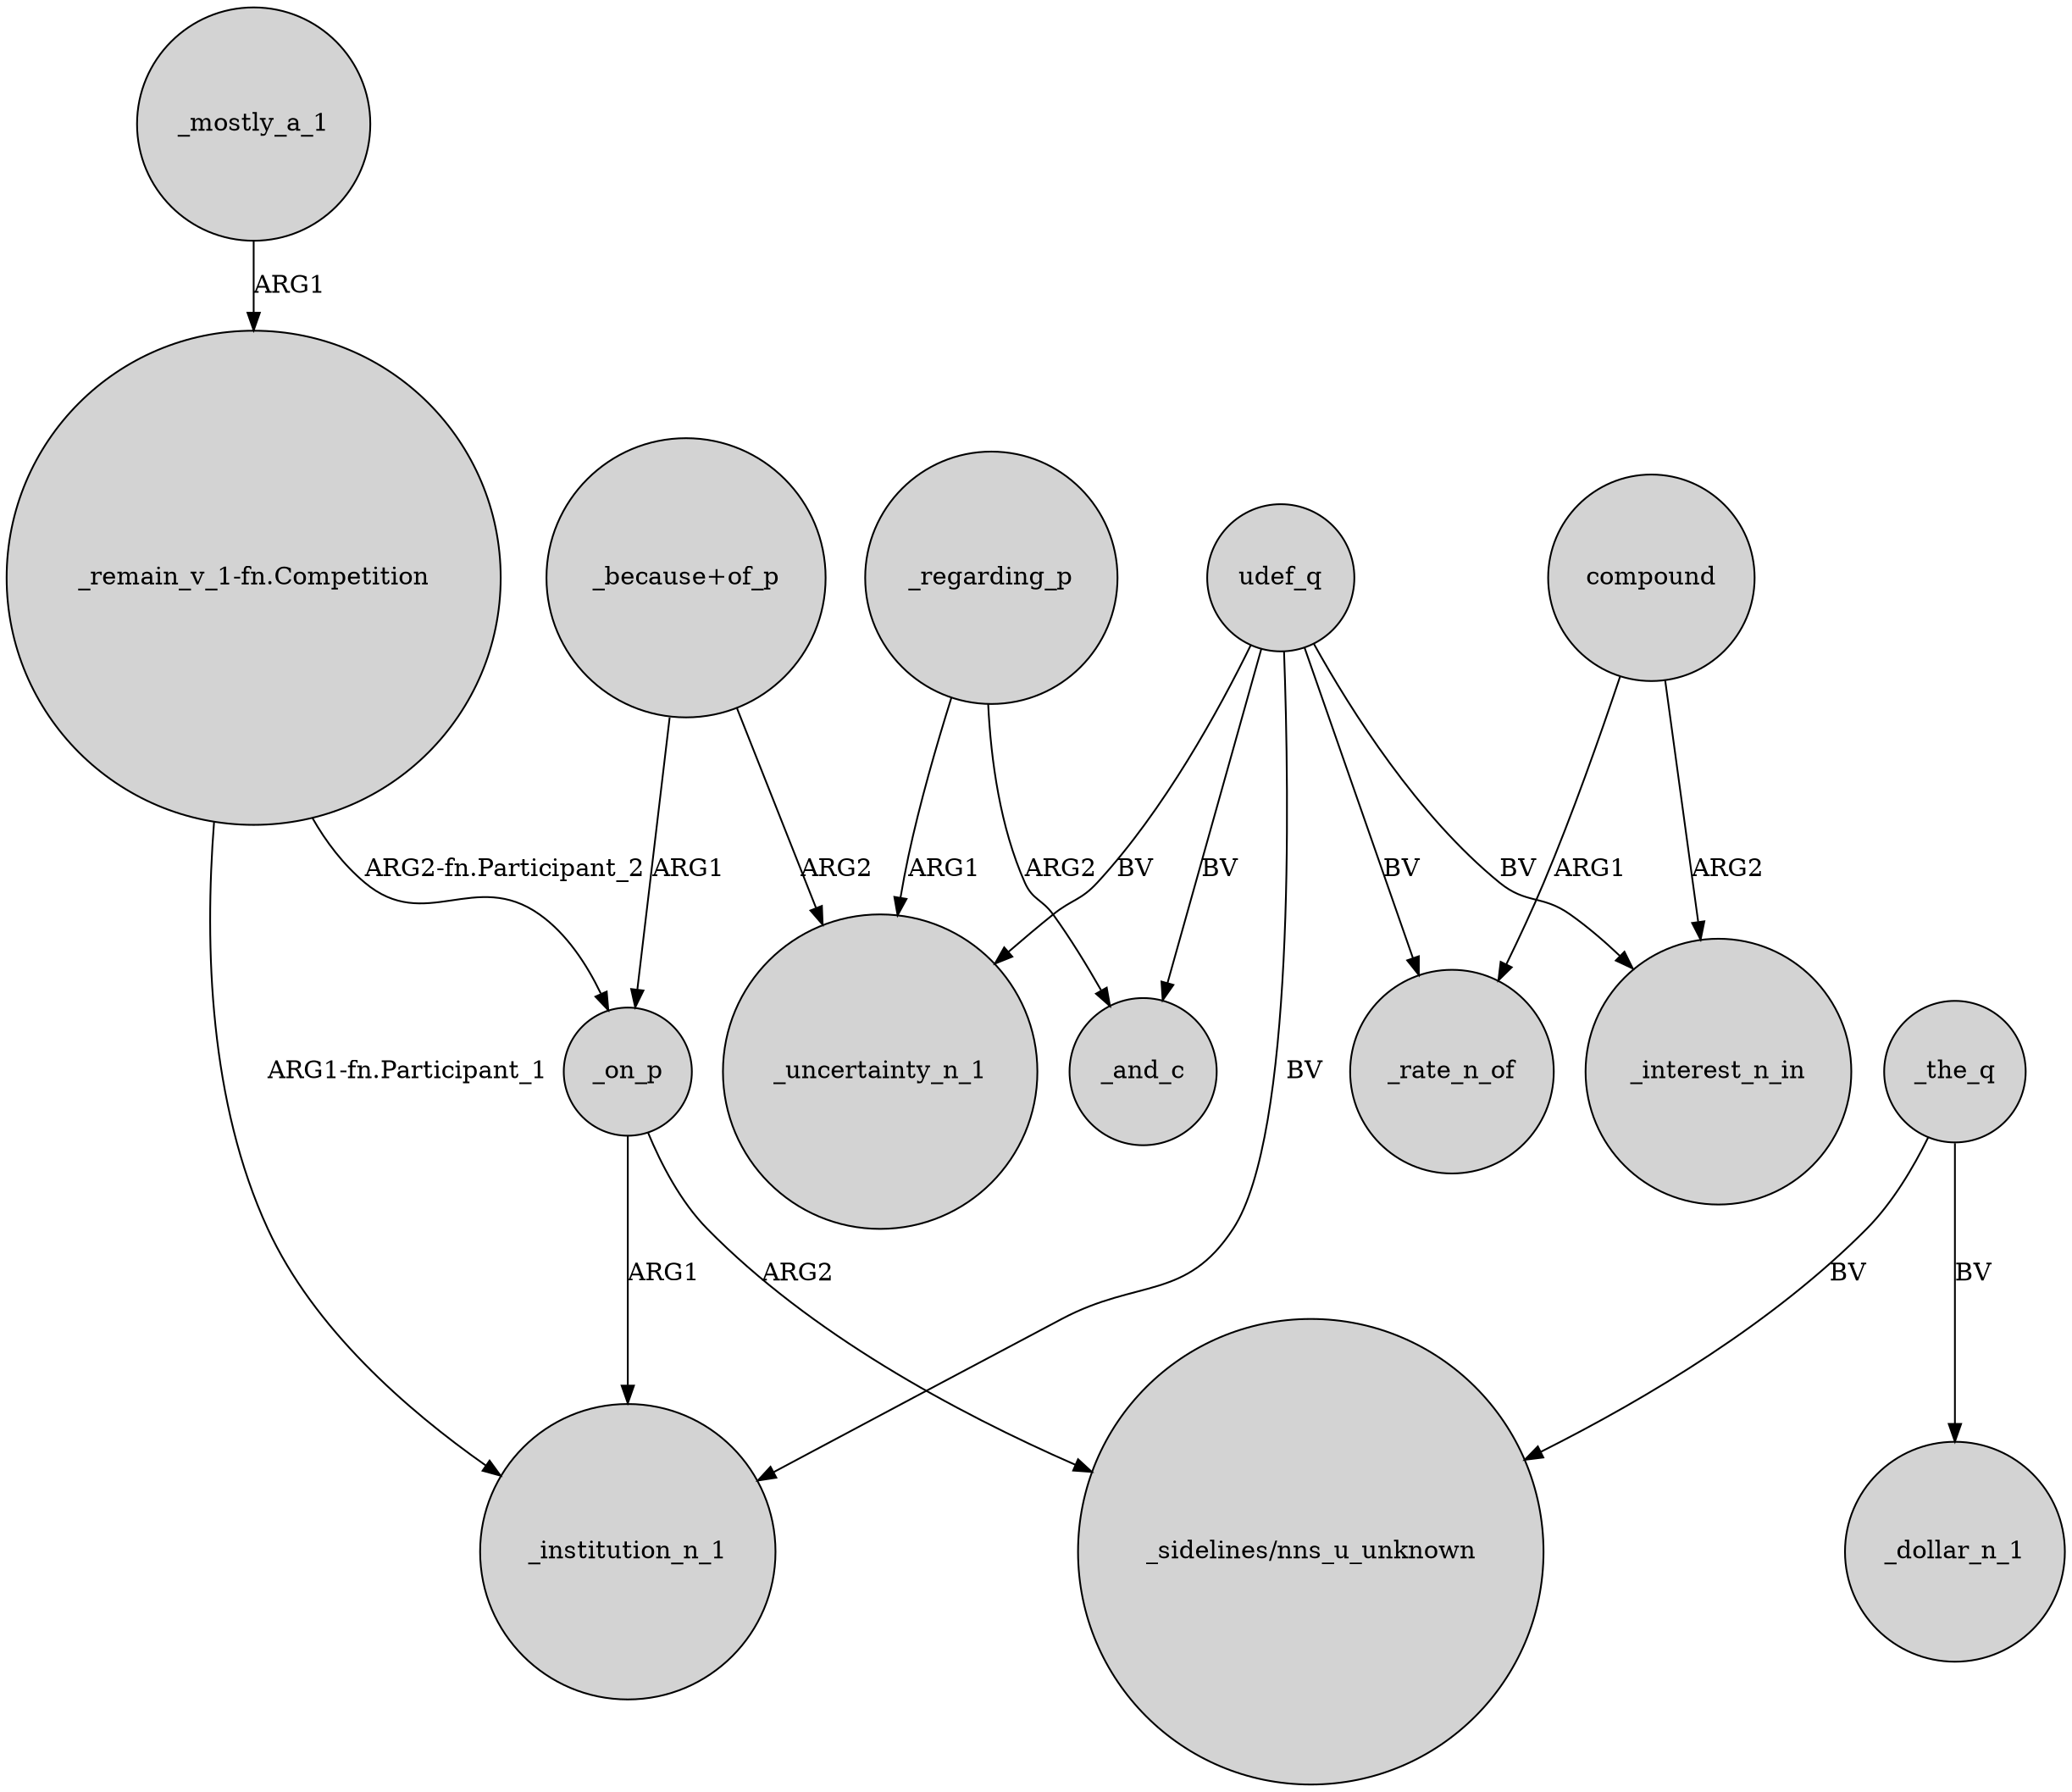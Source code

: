 digraph {
	node [shape=circle style=filled]
	_on_p -> _institution_n_1 [label=ARG1]
	"_remain_v_1-fn.Competition" -> _institution_n_1 [label="ARG1-fn.Participant_1"]
	udef_q -> _interest_n_in [label=BV]
	_on_p -> "_sidelines/nns_u_unknown" [label=ARG2]
	_the_q -> _dollar_n_1 [label=BV]
	"_because+of_p" -> _on_p [label=ARG1]
	"_because+of_p" -> _uncertainty_n_1 [label=ARG2]
	compound -> _rate_n_of [label=ARG1]
	udef_q -> _rate_n_of [label=BV]
	udef_q -> _and_c [label=BV]
	_regarding_p -> _uncertainty_n_1 [label=ARG1]
	_mostly_a_1 -> "_remain_v_1-fn.Competition" [label=ARG1]
	udef_q -> _uncertainty_n_1 [label=BV]
	_regarding_p -> _and_c [label=ARG2]
	udef_q -> _institution_n_1 [label=BV]
	_the_q -> "_sidelines/nns_u_unknown" [label=BV]
	compound -> _interest_n_in [label=ARG2]
	"_remain_v_1-fn.Competition" -> _on_p [label="ARG2-fn.Participant_2"]
}
